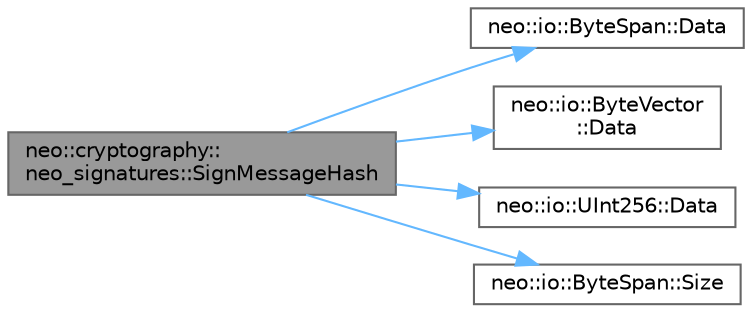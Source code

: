 digraph "neo::cryptography::neo_signatures::SignMessageHash"
{
 // LATEX_PDF_SIZE
  bgcolor="transparent";
  edge [fontname=Helvetica,fontsize=10,labelfontname=Helvetica,labelfontsize=10];
  node [fontname=Helvetica,fontsize=10,shape=box,height=0.2,width=0.4];
  rankdir="LR";
  Node1 [id="Node000001",label="neo::cryptography::\lneo_signatures::SignMessageHash",height=0.2,width=0.4,color="gray40", fillcolor="grey60", style="filled", fontcolor="black",tooltip="Signs a message hash using ECDSA with secp256r1 curve."];
  Node1 -> Node2 [id="edge5_Node000001_Node000002",color="steelblue1",style="solid",tooltip=" "];
  Node2 [id="Node000002",label="neo::io::ByteSpan::Data",height=0.2,width=0.4,color="grey40", fillcolor="white", style="filled",URL="$classneo_1_1io_1_1_byte_span.html#a0285a19eb5cd212ecd1079e0bc5e494c",tooltip="Gets a pointer to the data."];
  Node1 -> Node3 [id="edge6_Node000001_Node000003",color="steelblue1",style="solid",tooltip=" "];
  Node3 [id="Node000003",label="neo::io::ByteVector\l::Data",height=0.2,width=0.4,color="grey40", fillcolor="white", style="filled",URL="$classneo_1_1io_1_1_byte_vector.html#a971af50d2778c4435c924cf4b839e8a1",tooltip="Gets a pointer to the data."];
  Node1 -> Node4 [id="edge7_Node000001_Node000004",color="steelblue1",style="solid",tooltip=" "];
  Node4 [id="Node000004",label="neo::io::UInt256::Data",height=0.2,width=0.4,color="grey40", fillcolor="white", style="filled",URL="$classneo_1_1io_1_1_u_int256.html#a2882356c1c3af5d8281ff406155890fd",tooltip="Gets a pointer to the data."];
  Node1 -> Node5 [id="edge8_Node000001_Node000005",color="steelblue1",style="solid",tooltip=" "];
  Node5 [id="Node000005",label="neo::io::ByteSpan::Size",height=0.2,width=0.4,color="grey40", fillcolor="white", style="filled",URL="$classneo_1_1io_1_1_byte_span.html#a4a869430800a37dcbeefac6f36468fcb",tooltip="Gets the size of the ByteSpan."];
}
